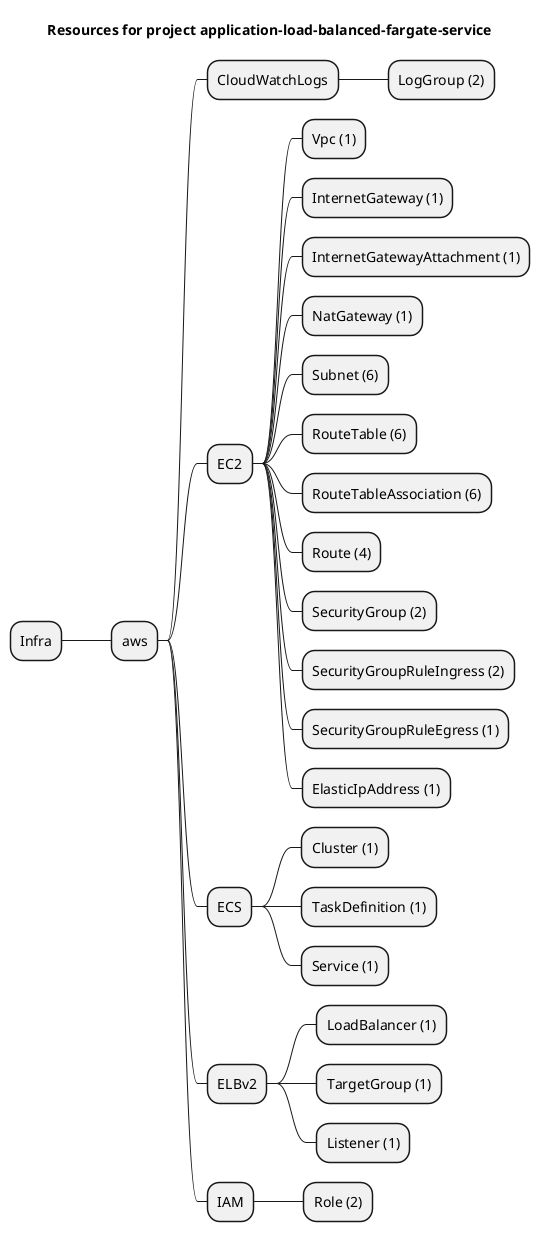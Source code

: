 @startmindmap
title Resources for project application-load-balanced-fargate-service
skinparam monochrome true
+ Infra
++ aws
+++ CloudWatchLogs
++++ LogGroup (2)
+++ EC2
++++ Vpc (1)
++++ InternetGateway (1)
++++ InternetGatewayAttachment (1)
++++ NatGateway (1)
++++ Subnet (6)
++++ RouteTable (6)
++++ RouteTableAssociation (6)
++++ Route (4)
++++ SecurityGroup (2)
++++ SecurityGroupRuleIngress (2)
++++ SecurityGroupRuleEgress (1)
++++ ElasticIpAddress (1)
+++ ECS
++++ Cluster (1)
++++ TaskDefinition (1)
++++ Service (1)
+++ ELBv2
++++ LoadBalancer (1)
++++ TargetGroup (1)
++++ Listener (1)
+++ IAM
++++ Role (2)
@endmindmap